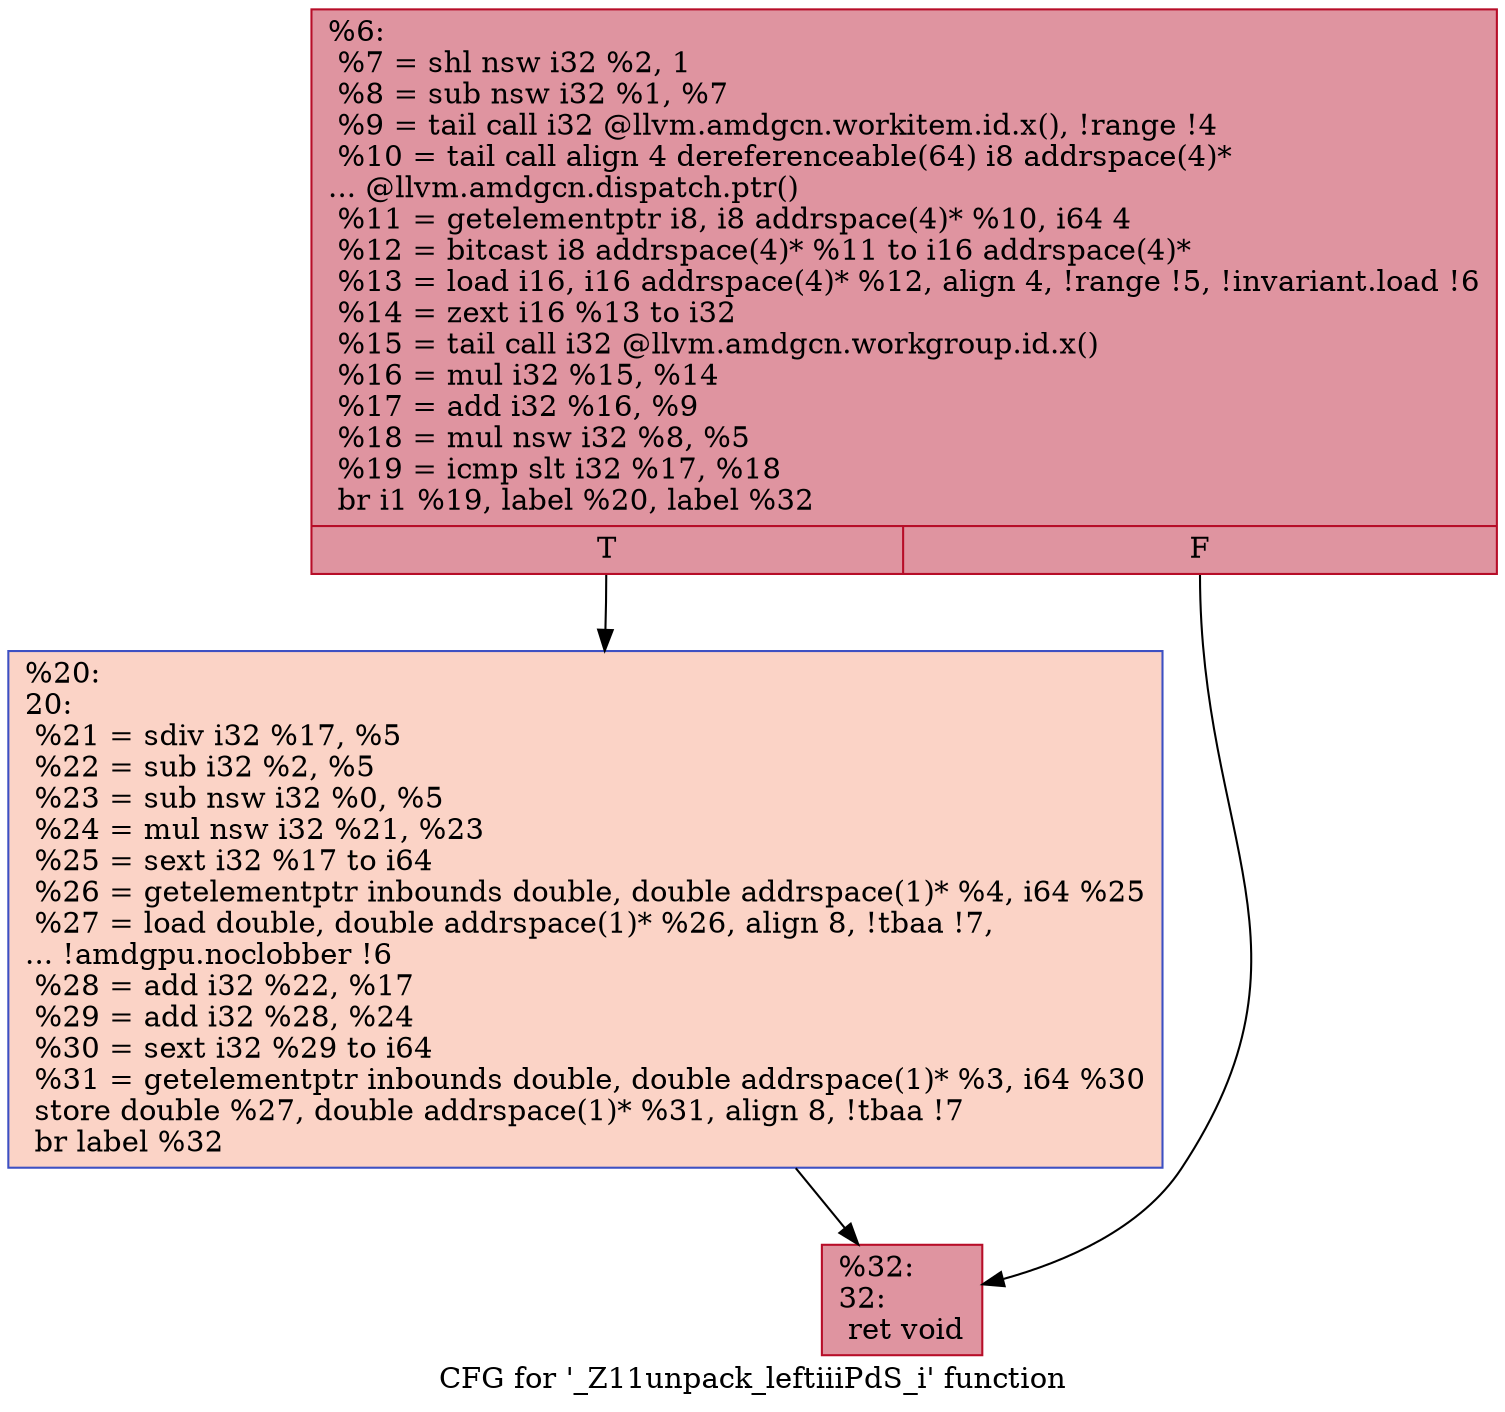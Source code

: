 digraph "CFG for '_Z11unpack_leftiiiPdS_i' function" {
	label="CFG for '_Z11unpack_leftiiiPdS_i' function";

	Node0x60251e0 [shape=record,color="#b70d28ff", style=filled, fillcolor="#b70d2870",label="{%6:\l  %7 = shl nsw i32 %2, 1\l  %8 = sub nsw i32 %1, %7\l  %9 = tail call i32 @llvm.amdgcn.workitem.id.x(), !range !4\l  %10 = tail call align 4 dereferenceable(64) i8 addrspace(4)*\l... @llvm.amdgcn.dispatch.ptr()\l  %11 = getelementptr i8, i8 addrspace(4)* %10, i64 4\l  %12 = bitcast i8 addrspace(4)* %11 to i16 addrspace(4)*\l  %13 = load i16, i16 addrspace(4)* %12, align 4, !range !5, !invariant.load !6\l  %14 = zext i16 %13 to i32\l  %15 = tail call i32 @llvm.amdgcn.workgroup.id.x()\l  %16 = mul i32 %15, %14\l  %17 = add i32 %16, %9\l  %18 = mul nsw i32 %8, %5\l  %19 = icmp slt i32 %17, %18\l  br i1 %19, label %20, label %32\l|{<s0>T|<s1>F}}"];
	Node0x60251e0:s0 -> Node0x60272d0;
	Node0x60251e0:s1 -> Node0x6027360;
	Node0x60272d0 [shape=record,color="#3d50c3ff", style=filled, fillcolor="#f59c7d70",label="{%20:\l20:                                               \l  %21 = sdiv i32 %17, %5\l  %22 = sub i32 %2, %5\l  %23 = sub nsw i32 %0, %5\l  %24 = mul nsw i32 %21, %23\l  %25 = sext i32 %17 to i64\l  %26 = getelementptr inbounds double, double addrspace(1)* %4, i64 %25\l  %27 = load double, double addrspace(1)* %26, align 8, !tbaa !7,\l... !amdgpu.noclobber !6\l  %28 = add i32 %22, %17\l  %29 = add i32 %28, %24\l  %30 = sext i32 %29 to i64\l  %31 = getelementptr inbounds double, double addrspace(1)* %3, i64 %30\l  store double %27, double addrspace(1)* %31, align 8, !tbaa !7\l  br label %32\l}"];
	Node0x60272d0 -> Node0x6027360;
	Node0x6027360 [shape=record,color="#b70d28ff", style=filled, fillcolor="#b70d2870",label="{%32:\l32:                                               \l  ret void\l}"];
}
